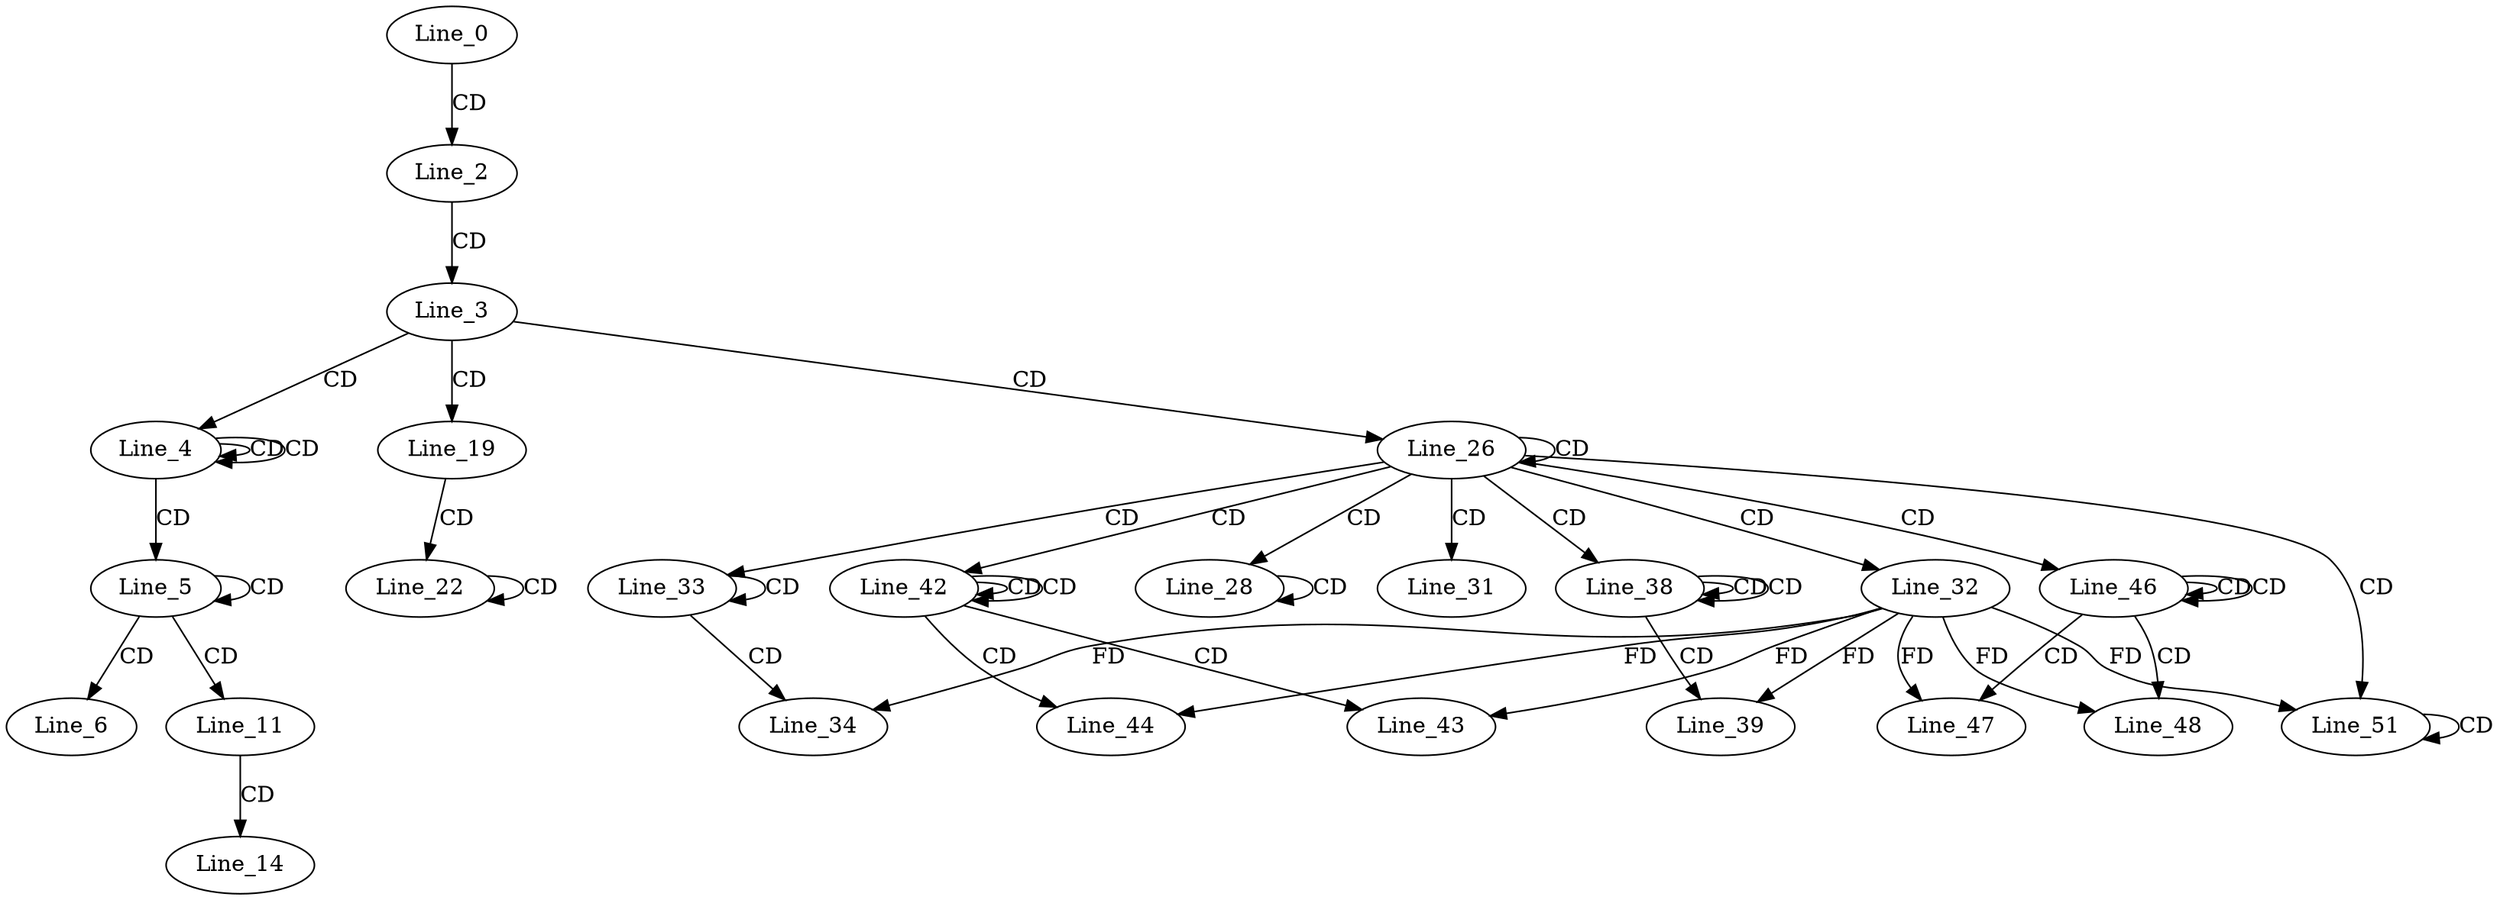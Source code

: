 digraph G {
  Line_0;
  Line_2;
  Line_3;
  Line_4;
  Line_4;
  Line_5;
  Line_5;
  Line_6;
  Line_6;
  Line_11;
  Line_11;
  Line_11;
  Line_14;
  Line_14;
  Line_19;
  Line_19;
  Line_19;
  Line_22;
  Line_22;
  Line_22;
  Line_22;
  Line_26;
  Line_26;
  Line_28;
  Line_28;
  Line_28;
  Line_28;
  Line_31;
  Line_32;
  Line_33;
  Line_34;
  Line_38;
  Line_38;
  Line_38;
  Line_39;
  Line_42;
  Line_42;
  Line_42;
  Line_42;
  Line_43;
  Line_44;
  Line_44;
  Line_46;
  Line_46;
  Line_46;
  Line_46;
  Line_47;
  Line_48;
  Line_48;
  Line_51;
  Line_51;
  Line_0 -> Line_2 [ label="CD" ];
  Line_2 -> Line_3 [ label="CD" ];
  Line_3 -> Line_4 [ label="CD" ];
  Line_4 -> Line_4 [ label="CD" ];
  Line_4 -> Line_4 [ label="CD" ];
  Line_4 -> Line_5 [ label="CD" ];
  Line_5 -> Line_5 [ label="CD" ];
  Line_5 -> Line_6 [ label="CD" ];
  Line_5 -> Line_11 [ label="CD" ];
  Line_11 -> Line_14 [ label="CD" ];
  Line_3 -> Line_19 [ label="CD" ];
  Line_19 -> Line_22 [ label="CD" ];
  Line_22 -> Line_22 [ label="CD" ];
  Line_3 -> Line_26 [ label="CD" ];
  Line_26 -> Line_26 [ label="CD" ];
  Line_26 -> Line_28 [ label="CD" ];
  Line_28 -> Line_28 [ label="CD" ];
  Line_26 -> Line_31 [ label="CD" ];
  Line_26 -> Line_32 [ label="CD" ];
  Line_26 -> Line_33 [ label="CD" ];
  Line_33 -> Line_33 [ label="CD" ];
  Line_33 -> Line_34 [ label="CD" ];
  Line_32 -> Line_34 [ label="FD" ];
  Line_26 -> Line_38 [ label="CD" ];
  Line_38 -> Line_38 [ label="CD" ];
  Line_38 -> Line_38 [ label="CD" ];
  Line_38 -> Line_39 [ label="CD" ];
  Line_32 -> Line_39 [ label="FD" ];
  Line_26 -> Line_42 [ label="CD" ];
  Line_42 -> Line_42 [ label="CD" ];
  Line_42 -> Line_42 [ label="CD" ];
  Line_42 -> Line_43 [ label="CD" ];
  Line_32 -> Line_43 [ label="FD" ];
  Line_42 -> Line_44 [ label="CD" ];
  Line_32 -> Line_44 [ label="FD" ];
  Line_26 -> Line_46 [ label="CD" ];
  Line_46 -> Line_46 [ label="CD" ];
  Line_46 -> Line_46 [ label="CD" ];
  Line_46 -> Line_47 [ label="CD" ];
  Line_32 -> Line_47 [ label="FD" ];
  Line_46 -> Line_48 [ label="CD" ];
  Line_32 -> Line_48 [ label="FD" ];
  Line_26 -> Line_51 [ label="CD" ];
  Line_51 -> Line_51 [ label="CD" ];
  Line_32 -> Line_51 [ label="FD" ];
}
